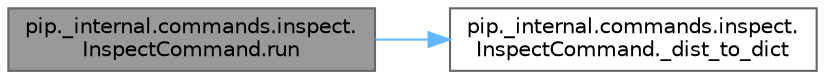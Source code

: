 digraph "pip._internal.commands.inspect.InspectCommand.run"
{
 // LATEX_PDF_SIZE
  bgcolor="transparent";
  edge [fontname=Helvetica,fontsize=10,labelfontname=Helvetica,labelfontsize=10];
  node [fontname=Helvetica,fontsize=10,shape=box,height=0.2,width=0.4];
  rankdir="LR";
  Node1 [id="Node000001",label="pip._internal.commands.inspect.\lInspectCommand.run",height=0.2,width=0.4,color="gray40", fillcolor="grey60", style="filled", fontcolor="black",tooltip=" "];
  Node1 -> Node2 [id="edge1_Node000001_Node000002",color="steelblue1",style="solid",tooltip=" "];
  Node2 [id="Node000002",label="pip._internal.commands.inspect.\lInspectCommand._dist_to_dict",height=0.2,width=0.4,color="grey40", fillcolor="white", style="filled",URL="$classpip_1_1__internal_1_1commands_1_1inspect_1_1_inspect_command.html#a6bddf48f9507960a24d79747b1f21067",tooltip=" "];
}
